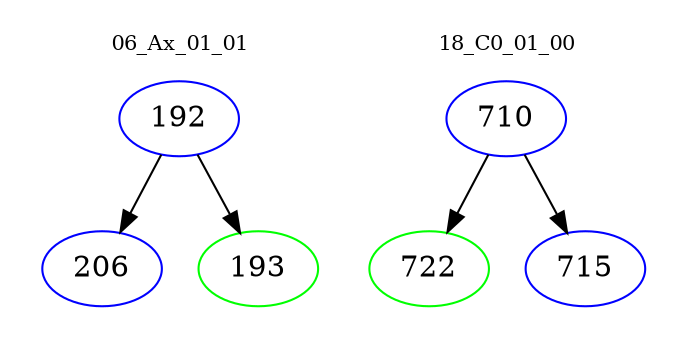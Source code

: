digraph{
subgraph cluster_0 {
color = white
label = "06_Ax_01_01";
fontsize=10;
T0_192 [label="192", color="blue"]
T0_192 -> T0_206 [color="black"]
T0_206 [label="206", color="blue"]
T0_192 -> T0_193 [color="black"]
T0_193 [label="193", color="green"]
}
subgraph cluster_1 {
color = white
label = "18_C0_01_00";
fontsize=10;
T1_710 [label="710", color="blue"]
T1_710 -> T1_722 [color="black"]
T1_722 [label="722", color="green"]
T1_710 -> T1_715 [color="black"]
T1_715 [label="715", color="blue"]
}
}
